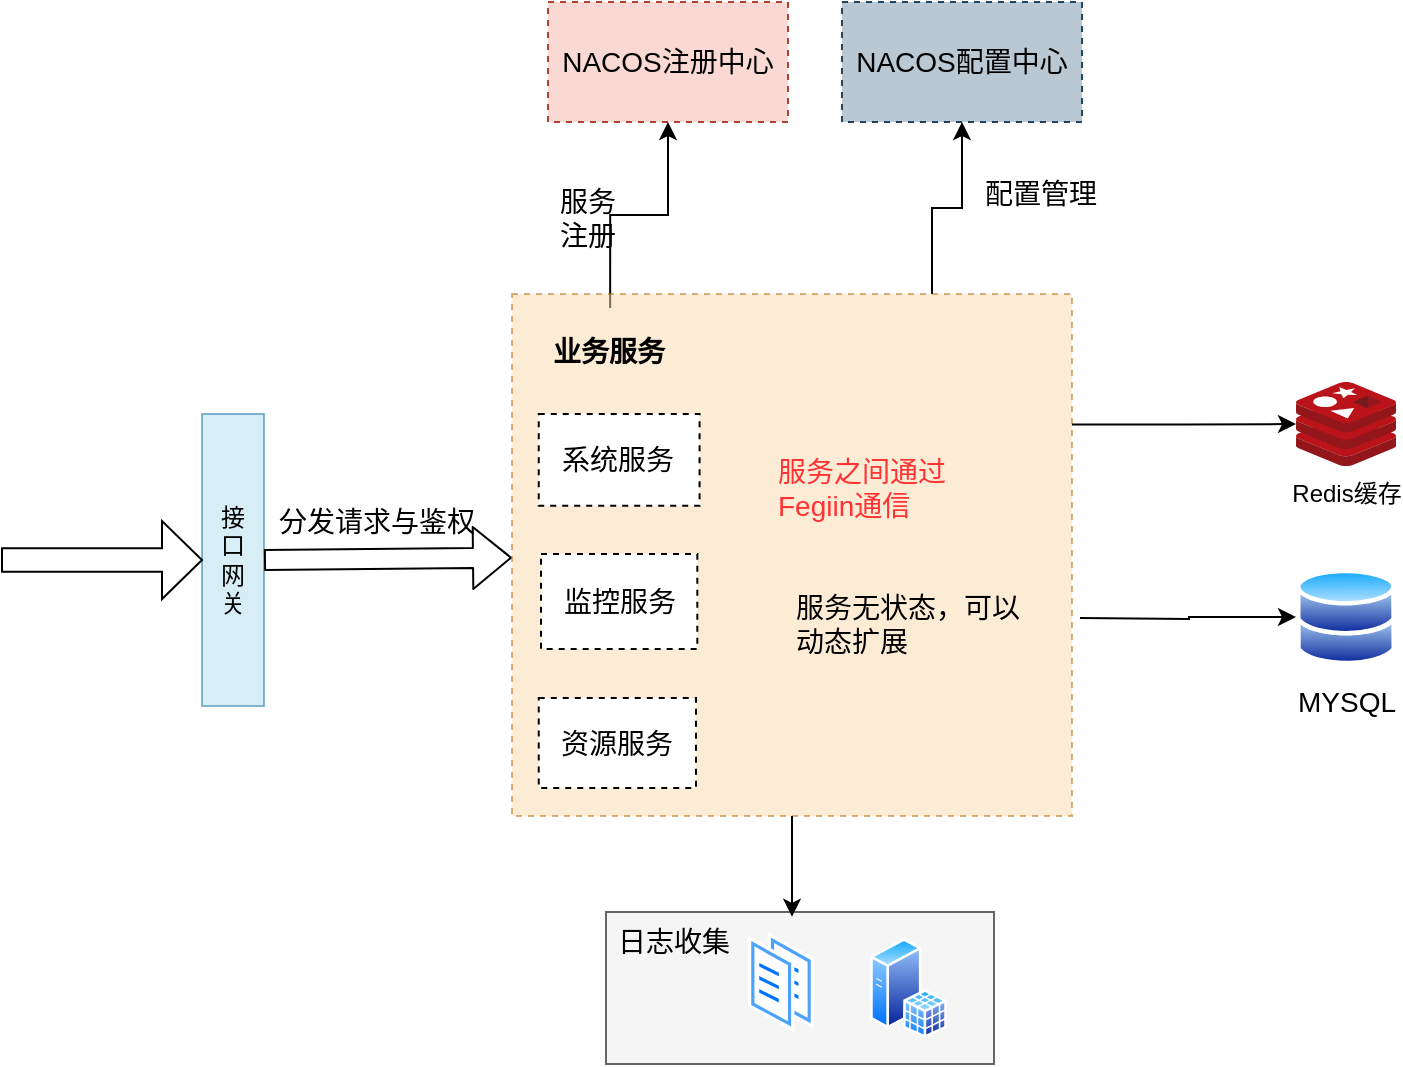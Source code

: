 <mxfile version="12.8.4" type="github">
  <diagram id="a45cf8ec-cd66-6f27-3ac3-be6e809c9e4a" name="Page-1">
    <mxGraphModel dx="4332" dy="2899" grid="0" gridSize="10" guides="1" tooltips="1" connect="1" arrows="1" fold="1" page="1" pageScale="1" pageWidth="1654" pageHeight="2336" background="#ffffff" math="0" shadow="0">
      <root>
        <mxCell id="0" />
        <mxCell id="1" parent="0" />
        <mxCell id="1rMpu8wwRIu6vrEjWTJT-186" value="接&lt;br&gt;口&lt;br&gt;网&lt;br style=&quot;font-size: 16px&quot;&gt;关" style="rounded=0;whiteSpace=wrap;html=1;strokeColor=#10739e;fillColor=#b1ddf0;gradientColor=none;opacity=50;" vertex="1" parent="1">
          <mxGeometry x="-3171" y="-706" width="31" height="146.02" as="geometry" />
        </mxCell>
        <mxCell id="1rMpu8wwRIu6vrEjWTJT-193" value="NACOS注册中心" style="rounded=0;whiteSpace=wrap;html=1;dashed=1;strokeColor=#ae4132;fillColor=#fad9d5;fontSize=14;" vertex="1" parent="1">
          <mxGeometry x="-2998" y="-912" width="120" height="60" as="geometry" />
        </mxCell>
        <mxCell id="1rMpu8wwRIu6vrEjWTJT-194" value="NACOS配置中心" style="rounded=0;whiteSpace=wrap;html=1;dashed=1;strokeColor=#23445d;fillColor=#bac8d3;fontSize=14;" vertex="1" parent="1">
          <mxGeometry x="-2851" y="-912" width="120" height="60" as="geometry" />
        </mxCell>
        <mxCell id="1rMpu8wwRIu6vrEjWTJT-198" style="edgeStyle=orthogonalEdgeStyle;rounded=0;orthogonalLoop=1;jettySize=auto;html=1;exitX=0.75;exitY=0;exitDx=0;exitDy=0;fontSize=14;" edge="1" parent="1" source="1rMpu8wwRIu6vrEjWTJT-187" target="1rMpu8wwRIu6vrEjWTJT-194">
          <mxGeometry relative="1" as="geometry" />
        </mxCell>
        <mxCell id="1rMpu8wwRIu6vrEjWTJT-199" style="edgeStyle=orthogonalEdgeStyle;rounded=0;orthogonalLoop=1;jettySize=auto;html=1;exitX=0.5;exitY=0;exitDx=0;exitDy=0;entryX=0.5;entryY=1;entryDx=0;entryDy=0;fontSize=14;" edge="1" parent="1" source="1rMpu8wwRIu6vrEjWTJT-188" target="1rMpu8wwRIu6vrEjWTJT-193">
          <mxGeometry relative="1" as="geometry" />
        </mxCell>
        <mxCell id="1rMpu8wwRIu6vrEjWTJT-201" value="MYSQL" style="aspect=fixed;perimeter=ellipsePerimeter;html=1;align=center;shadow=0;dashed=0;spacingTop=3;image;image=img/lib/active_directory/databases.svg;strokeColor=#000000;fillColor=#ffffff;gradientColor=none;fontSize=14;" vertex="1" parent="1">
          <mxGeometry x="-2624" y="-629" width="50" height="49" as="geometry" />
        </mxCell>
        <mxCell id="1rMpu8wwRIu6vrEjWTJT-216" value="" style="shape=singleArrow;whiteSpace=wrap;html=1;strokeColor=#000000;fillColor=#ffffff;gradientColor=none;fontSize=14;" vertex="1" parent="1">
          <mxGeometry x="-3271" y="-652.49" width="100" height="39" as="geometry" />
        </mxCell>
        <mxCell id="1rMpu8wwRIu6vrEjWTJT-221" value="" style="shape=flexArrow;endArrow=classic;html=1;fontSize=14;fontColor=#FF3333;exitX=1;exitY=0.5;exitDx=0;exitDy=0;" edge="1" parent="1" source="1rMpu8wwRIu6vrEjWTJT-186" target="1rMpu8wwRIu6vrEjWTJT-187">
          <mxGeometry width="50" height="50" relative="1" as="geometry">
            <mxPoint x="-3111" y="-601" as="sourcePoint" />
            <mxPoint x="-3061" y="-651" as="targetPoint" />
          </mxGeometry>
        </mxCell>
        <mxCell id="1rMpu8wwRIu6vrEjWTJT-223" value="分发请求与鉴权" style="text;html=1;strokeColor=none;fillColor=none;align=center;verticalAlign=middle;whiteSpace=wrap;rounded=0;fontSize=14;fontColor=#000000;" vertex="1" parent="1">
          <mxGeometry x="-3135" y="-662.0" width="103" height="20" as="geometry" />
        </mxCell>
        <mxCell id="1rMpu8wwRIu6vrEjWTJT-224" value="服务注册" style="text;html=1;strokeColor=none;fillColor=none;align=center;verticalAlign=middle;whiteSpace=wrap;rounded=0;fontSize=14;fontColor=#000000;" vertex="1" parent="1">
          <mxGeometry x="-2998" y="-814" width="40" height="20" as="geometry" />
        </mxCell>
        <mxCell id="1rMpu8wwRIu6vrEjWTJT-225" value="配置管理" style="text;html=1;strokeColor=none;fillColor=none;align=center;verticalAlign=middle;whiteSpace=wrap;rounded=0;fontSize=14;fontColor=#000000;" vertex="1" parent="1">
          <mxGeometry x="-2786" y="-833" width="69" height="33" as="geometry" />
        </mxCell>
        <mxCell id="1rMpu8wwRIu6vrEjWTJT-228" value="" style="group" vertex="1" connectable="0" parent="1">
          <mxGeometry x="-3018" y="-777" width="292" height="286" as="geometry" />
        </mxCell>
        <mxCell id="1rMpu8wwRIu6vrEjWTJT-187" value="" style="rounded=0;whiteSpace=wrap;html=1;strokeColor=#b46504;fillColor=#fad7ac;opacity=50;dashed=1;" vertex="1" parent="1rMpu8wwRIu6vrEjWTJT-228">
          <mxGeometry x="2" y="11" width="280" height="261" as="geometry" />
        </mxCell>
        <mxCell id="1rMpu8wwRIu6vrEjWTJT-188" value="业务服务" style="text;html=1;strokeColor=none;fillColor=none;align=center;verticalAlign=middle;whiteSpace=wrap;rounded=0;opacity=50;fontStyle=1;fontSize=14;" vertex="1" parent="1rMpu8wwRIu6vrEjWTJT-228">
          <mxGeometry x="7.49" y="17.997" width="87.175" height="44.322" as="geometry" />
        </mxCell>
        <mxCell id="1rMpu8wwRIu6vrEjWTJT-190" value="系统服务" style="rounded=0;whiteSpace=wrap;html=1;dashed=1;fontSize=14;" vertex="1" parent="1rMpu8wwRIu6vrEjWTJT-228">
          <mxGeometry x="15.38" y="71" width="80.4" height="45.93" as="geometry" />
        </mxCell>
        <mxCell id="1rMpu8wwRIu6vrEjWTJT-191" value="监控服务" style="rounded=0;whiteSpace=wrap;html=1;dashed=1;fontSize=14;" vertex="1" parent="1rMpu8wwRIu6vrEjWTJT-228">
          <mxGeometry x="16.5" y="141" width="78.16" height="47.52" as="geometry" />
        </mxCell>
        <mxCell id="1rMpu8wwRIu6vrEjWTJT-192" value="资源服务" style="rounded=0;whiteSpace=wrap;html=1;dashed=1;fontSize=14;" vertex="1" parent="1rMpu8wwRIu6vrEjWTJT-228">
          <mxGeometry x="15.38" y="213" width="78.62" height="45" as="geometry" />
        </mxCell>
        <mxCell id="1rMpu8wwRIu6vrEjWTJT-215" value="服务之间通过Fegiin通信" style="text;html=1;strokeColor=none;fillColor=none;align=left;verticalAlign=top;whiteSpace=wrap;rounded=0;dashed=1;fontSize=14;fontStyle=0;fontColor=#FF3333;" vertex="1" parent="1rMpu8wwRIu6vrEjWTJT-228">
          <mxGeometry x="133" y="84.98" width="91" height="41.18" as="geometry" />
        </mxCell>
        <mxCell id="1rMpu8wwRIu6vrEjWTJT-227" value="服务无状态，可以动态扩展" style="text;html=1;strokeColor=none;fillColor=none;align=left;verticalAlign=top;whiteSpace=wrap;rounded=0;fontSize=14;fontColor=#000000;" vertex="1" parent="1rMpu8wwRIu6vrEjWTJT-228">
          <mxGeometry x="142" y="152.88" width="125" height="39.24" as="geometry" />
        </mxCell>
        <mxCell id="1rMpu8wwRIu6vrEjWTJT-234" value="" style="group" vertex="1" connectable="0" parent="1">
          <mxGeometry x="-2969" y="-457" width="194" height="76" as="geometry" />
        </mxCell>
        <mxCell id="1rMpu8wwRIu6vrEjWTJT-232" value="" style="rounded=0;whiteSpace=wrap;html=1;strokeColor=#666666;fillColor=#f5f5f5;fontSize=14;align=left;gradientColor=none;" vertex="1" parent="1rMpu8wwRIu6vrEjWTJT-234">
          <mxGeometry width="194" height="76" as="geometry" />
        </mxCell>
        <mxCell id="1rMpu8wwRIu6vrEjWTJT-229" value="" style="aspect=fixed;perimeter=ellipsePerimeter;html=1;align=center;shadow=0;dashed=0;spacingTop=3;image;image=img/lib/active_directory/documents.svg;strokeColor=#000000;fillColor=#ffffff;gradientColor=none;fontSize=14;fontColor=#000000;" vertex="1" parent="1rMpu8wwRIu6vrEjWTJT-234">
          <mxGeometry x="71" y="10" width="33" height="50" as="geometry" />
        </mxCell>
        <mxCell id="1rMpu8wwRIu6vrEjWTJT-231" value="" style="aspect=fixed;perimeter=ellipsePerimeter;html=1;align=center;shadow=0;dashed=0;spacingTop=3;image;image=img/lib/active_directory/sql_server.svg;strokeColor=#000000;fillColor=#ffffff;gradientColor=none;fontSize=14;fontColor=#000000;" vertex="1" parent="1rMpu8wwRIu6vrEjWTJT-234">
          <mxGeometry x="132" y="13" width="38.5" height="50" as="geometry" />
        </mxCell>
        <mxCell id="1rMpu8wwRIu6vrEjWTJT-233" value="日志收集" style="text;html=1;strokeColor=none;fillColor=none;align=center;verticalAlign=middle;whiteSpace=wrap;rounded=0;fontSize=14;fontColor=#000000;" vertex="1" parent="1rMpu8wwRIu6vrEjWTJT-234">
          <mxGeometry y="5" width="68" height="20" as="geometry" />
        </mxCell>
        <mxCell id="1rMpu8wwRIu6vrEjWTJT-235" style="edgeStyle=orthogonalEdgeStyle;rounded=0;orthogonalLoop=1;jettySize=auto;html=1;exitX=0.5;exitY=1;exitDx=0;exitDy=0;fontSize=14;fontColor=#000000;" edge="1" parent="1" source="1rMpu8wwRIu6vrEjWTJT-187">
          <mxGeometry relative="1" as="geometry">
            <mxPoint x="-2876" y="-454.6" as="targetPoint" />
          </mxGeometry>
        </mxCell>
        <mxCell id="1rMpu8wwRIu6vrEjWTJT-236" value="Redis缓存" style="aspect=fixed;html=1;points=[];align=center;image;fontSize=12;image=img/lib/mscae/Cache_Redis_Product.svg;strokeColor=#000000;fillColor=#ffffff;gradientColor=none;" vertex="1" parent="1">
          <mxGeometry x="-2624" y="-722" width="50" height="42" as="geometry" />
        </mxCell>
        <mxCell id="1rMpu8wwRIu6vrEjWTJT-237" style="edgeStyle=orthogonalEdgeStyle;rounded=0;orthogonalLoop=1;jettySize=auto;html=1;exitX=1;exitY=0.25;exitDx=0;exitDy=0;fontSize=14;fontColor=#000000;" edge="1" parent="1" source="1rMpu8wwRIu6vrEjWTJT-187" target="1rMpu8wwRIu6vrEjWTJT-236">
          <mxGeometry relative="1" as="geometry" />
        </mxCell>
        <mxCell id="1rMpu8wwRIu6vrEjWTJT-238" style="edgeStyle=orthogonalEdgeStyle;rounded=0;orthogonalLoop=1;jettySize=auto;html=1;entryX=0;entryY=0.5;entryDx=0;entryDy=0;fontSize=14;fontColor=#000000;" edge="1" parent="1" target="1rMpu8wwRIu6vrEjWTJT-201">
          <mxGeometry relative="1" as="geometry">
            <mxPoint x="-2732" y="-604" as="sourcePoint" />
          </mxGeometry>
        </mxCell>
      </root>
    </mxGraphModel>
  </diagram>
</mxfile>
